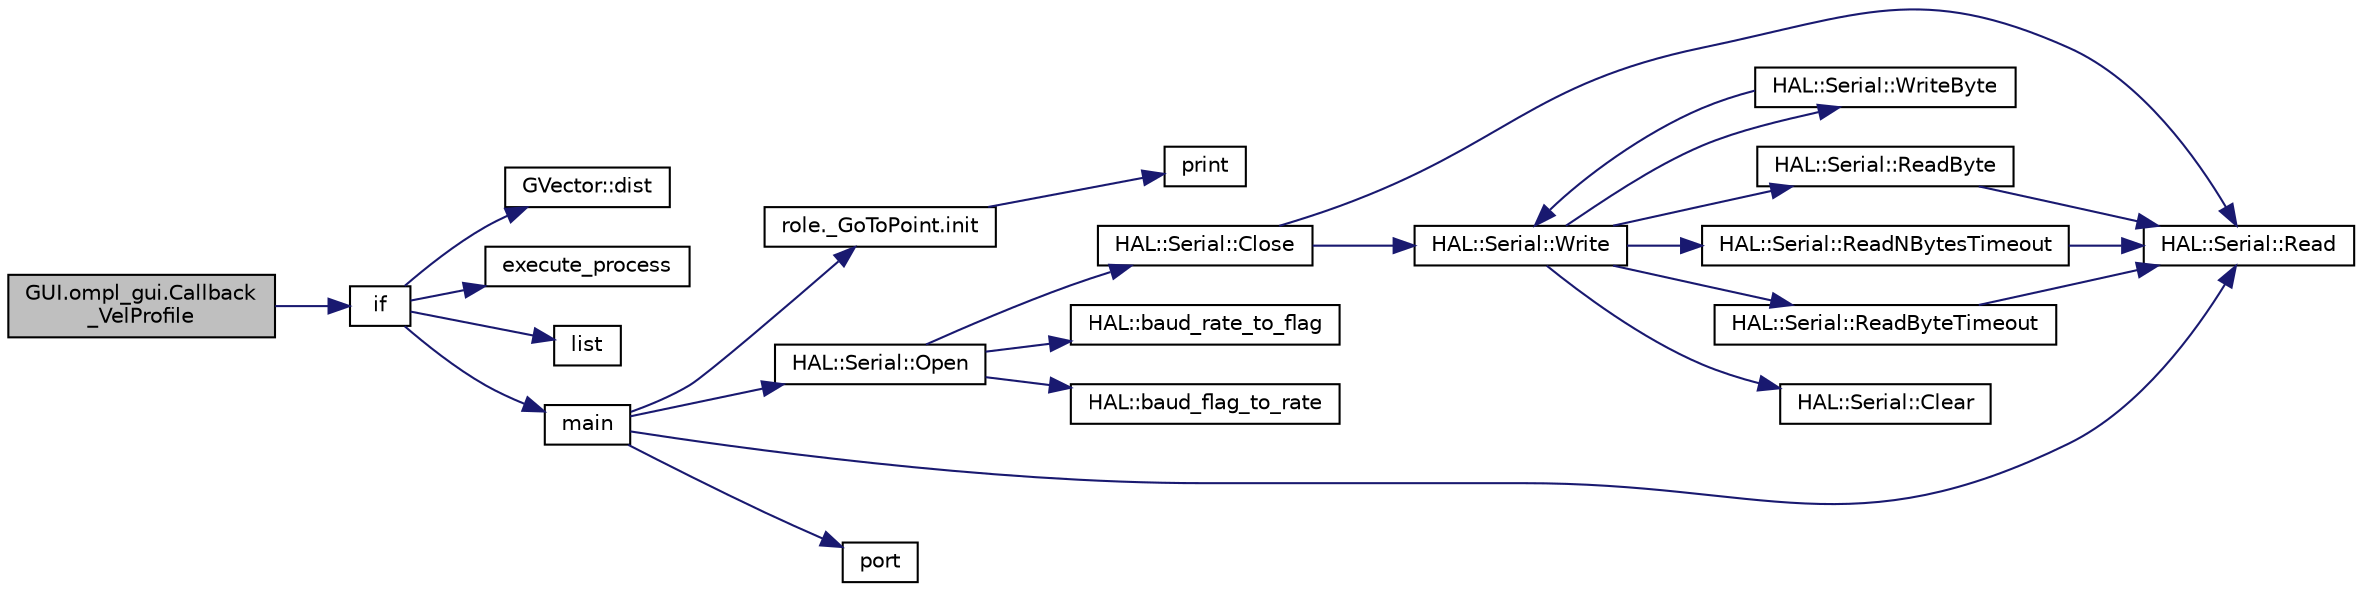 digraph "GUI.ompl_gui.Callback_VelProfile"
{
 // INTERACTIVE_SVG=YES
  edge [fontname="Helvetica",fontsize="10",labelfontname="Helvetica",labelfontsize="10"];
  node [fontname="Helvetica",fontsize="10",shape=record];
  rankdir="LR";
  Node1 [label="GUI.ompl_gui.Callback\l_VelProfile",height=0.2,width=0.4,color="black", fillcolor="grey75", style="filled", fontcolor="black"];
  Node1 -> Node2 [color="midnightblue",fontsize="10",style="solid",fontname="Helvetica"];
  Node2 [label="if",height=0.2,width=0.4,color="black", fillcolor="white", style="filled",URL="$db/df3/gr_sim_2_c_make_lists_8txt.html#a8e333db9e7d2808d6e9d7a2014f67b53"];
  Node2 -> Node3 [color="midnightblue",fontsize="10",style="solid",fontname="Helvetica"];
  Node3 [label="GVector::dist",height=0.2,width=0.4,color="black", fillcolor="white", style="filled",URL="$d5/da9/namespace_g_vector.html#ab4c4f9f2d8f1f0fc9e71585f43c9df8f"];
  Node2 -> Node4 [color="midnightblue",fontsize="10",style="solid",fontname="Helvetica"];
  Node4 [label="execute_process",height=0.2,width=0.4,color="black", fillcolor="white", style="filled",URL="$dd/d68/_c_make_lists_8txt.html#a3872d6c7d25506c3b3a62f1e0b82ca83"];
  Node2 -> Node5 [color="midnightblue",fontsize="10",style="solid",fontname="Helvetica"];
  Node5 [label="list",height=0.2,width=0.4,color="black", fillcolor="white", style="filled",URL="$d7/d94/gr_sim_2clients_2qt_2_c_make_lists_8txt.html#ac10833cf32dfc64bdd6cadfafdab9e00"];
  Node2 -> Node6 [color="midnightblue",fontsize="10",style="solid",fontname="Helvetica"];
  Node6 [label="main",height=0.2,width=0.4,color="black", fillcolor="white", style="filled",URL="$d7/dc1/bot__data_8cpp.html#a3c04138a5bfe5d72780bb7e82a18e627"];
  Node6 -> Node7 [color="midnightblue",fontsize="10",style="solid",fontname="Helvetica"];
  Node7 [label="role._GoToPoint.init",height=0.2,width=0.4,color="black", fillcolor="white", style="filled",URL="$d8/d2d/namespacerole_1_1___go_to_point.html#acd26dac0b181365494930d91d624cd76"];
  Node7 -> Node8 [color="midnightblue",fontsize="10",style="solid",fontname="Helvetica"];
  Node8 [label="print",height=0.2,width=0.4,color="black", fillcolor="white", style="filled",URL="$dc/ddd/node__class_8cpp.html#abc62c9d234b4194b3886013a7dbd1232"];
  Node6 -> Node9 [color="midnightblue",fontsize="10",style="solid",fontname="Helvetica"];
  Node9 [label="HAL::Serial::Open",height=0.2,width=0.4,color="black", fillcolor="white", style="filled",URL="$d5/da7/class_h_a_l_1_1_serial.html#a60be93a8907d62b779bd37a434efbcdf"];
  Node9 -> Node10 [color="midnightblue",fontsize="10",style="solid",fontname="Helvetica"];
  Node10 [label="HAL::Serial::Close",height=0.2,width=0.4,color="black", fillcolor="white", style="filled",URL="$d5/da7/class_h_a_l_1_1_serial.html#ae1f308b294125c9ba16b97464d741241"];
  Node10 -> Node11 [color="midnightblue",fontsize="10",style="solid",fontname="Helvetica"];
  Node11 [label="HAL::Serial::Read",height=0.2,width=0.4,color="black", fillcolor="white", style="filled",URL="$d5/da7/class_h_a_l_1_1_serial.html#ab1577ef47416f180dc8ae9a182305339"];
  Node10 -> Node12 [color="midnightblue",fontsize="10",style="solid",fontname="Helvetica"];
  Node12 [label="HAL::Serial::Write",height=0.2,width=0.4,color="black", fillcolor="white", style="filled",URL="$d5/da7/class_h_a_l_1_1_serial.html#a6376a54bd334059b716c8b23c2dc702f"];
  Node12 -> Node13 [color="midnightblue",fontsize="10",style="solid",fontname="Helvetica"];
  Node13 [label="HAL::Serial::WriteByte",height=0.2,width=0.4,color="black", fillcolor="white", style="filled",URL="$d5/da7/class_h_a_l_1_1_serial.html#ad440179230582a6e7d119e09a203a817"];
  Node13 -> Node12 [color="midnightblue",fontsize="10",style="solid",fontname="Helvetica"];
  Node12 -> Node14 [color="midnightblue",fontsize="10",style="solid",fontname="Helvetica"];
  Node14 [label="HAL::Serial::ReadByte",height=0.2,width=0.4,color="black", fillcolor="white", style="filled",URL="$d5/da7/class_h_a_l_1_1_serial.html#af2e5338e44464da88284e896fe55a050"];
  Node14 -> Node11 [color="midnightblue",fontsize="10",style="solid",fontname="Helvetica"];
  Node12 -> Node15 [color="midnightblue",fontsize="10",style="solid",fontname="Helvetica"];
  Node15 [label="HAL::Serial::ReadNBytesTimeout",height=0.2,width=0.4,color="black", fillcolor="white", style="filled",URL="$d5/da7/class_h_a_l_1_1_serial.html#a5a4e70249b711316c25fd87047caa158"];
  Node15 -> Node11 [color="midnightblue",fontsize="10",style="solid",fontname="Helvetica"];
  Node12 -> Node16 [color="midnightblue",fontsize="10",style="solid",fontname="Helvetica"];
  Node16 [label="HAL::Serial::ReadByteTimeout",height=0.2,width=0.4,color="black", fillcolor="white", style="filled",URL="$d5/da7/class_h_a_l_1_1_serial.html#a2dc9e61cbe107b6761b6ca768c3f861f"];
  Node16 -> Node11 [color="midnightblue",fontsize="10",style="solid",fontname="Helvetica"];
  Node12 -> Node17 [color="midnightblue",fontsize="10",style="solid",fontname="Helvetica"];
  Node17 [label="HAL::Serial::Clear",height=0.2,width=0.4,color="black", fillcolor="white", style="filled",URL="$d5/da7/class_h_a_l_1_1_serial.html#af21e0e5228a30f6bfececd51f5fa502a"];
  Node9 -> Node18 [color="midnightblue",fontsize="10",style="solid",fontname="Helvetica"];
  Node18 [label="HAL::baud_rate_to_flag",height=0.2,width=0.4,color="black", fillcolor="white", style="filled",URL="$df/da1/namespace_h_a_l.html#aeb185801efffc7cb2973e693dcbda4eb"];
  Node9 -> Node19 [color="midnightblue",fontsize="10",style="solid",fontname="Helvetica"];
  Node19 [label="HAL::baud_flag_to_rate",height=0.2,width=0.4,color="black", fillcolor="white", style="filled",URL="$df/da1/namespace_h_a_l.html#a7abbf7c73b642420ec96c8f616c06e82"];
  Node6 -> Node20 [color="midnightblue",fontsize="10",style="solid",fontname="Helvetica"];
  Node20 [label="port",height=0.2,width=0.4,color="black", fillcolor="white", style="filled",URL="$d7/dc1/bot__data_8cpp.html#a6aef63a95b7e102edeaeec90790523bd"];
  Node6 -> Node11 [color="midnightblue",fontsize="10",style="solid",fontname="Helvetica"];
}
